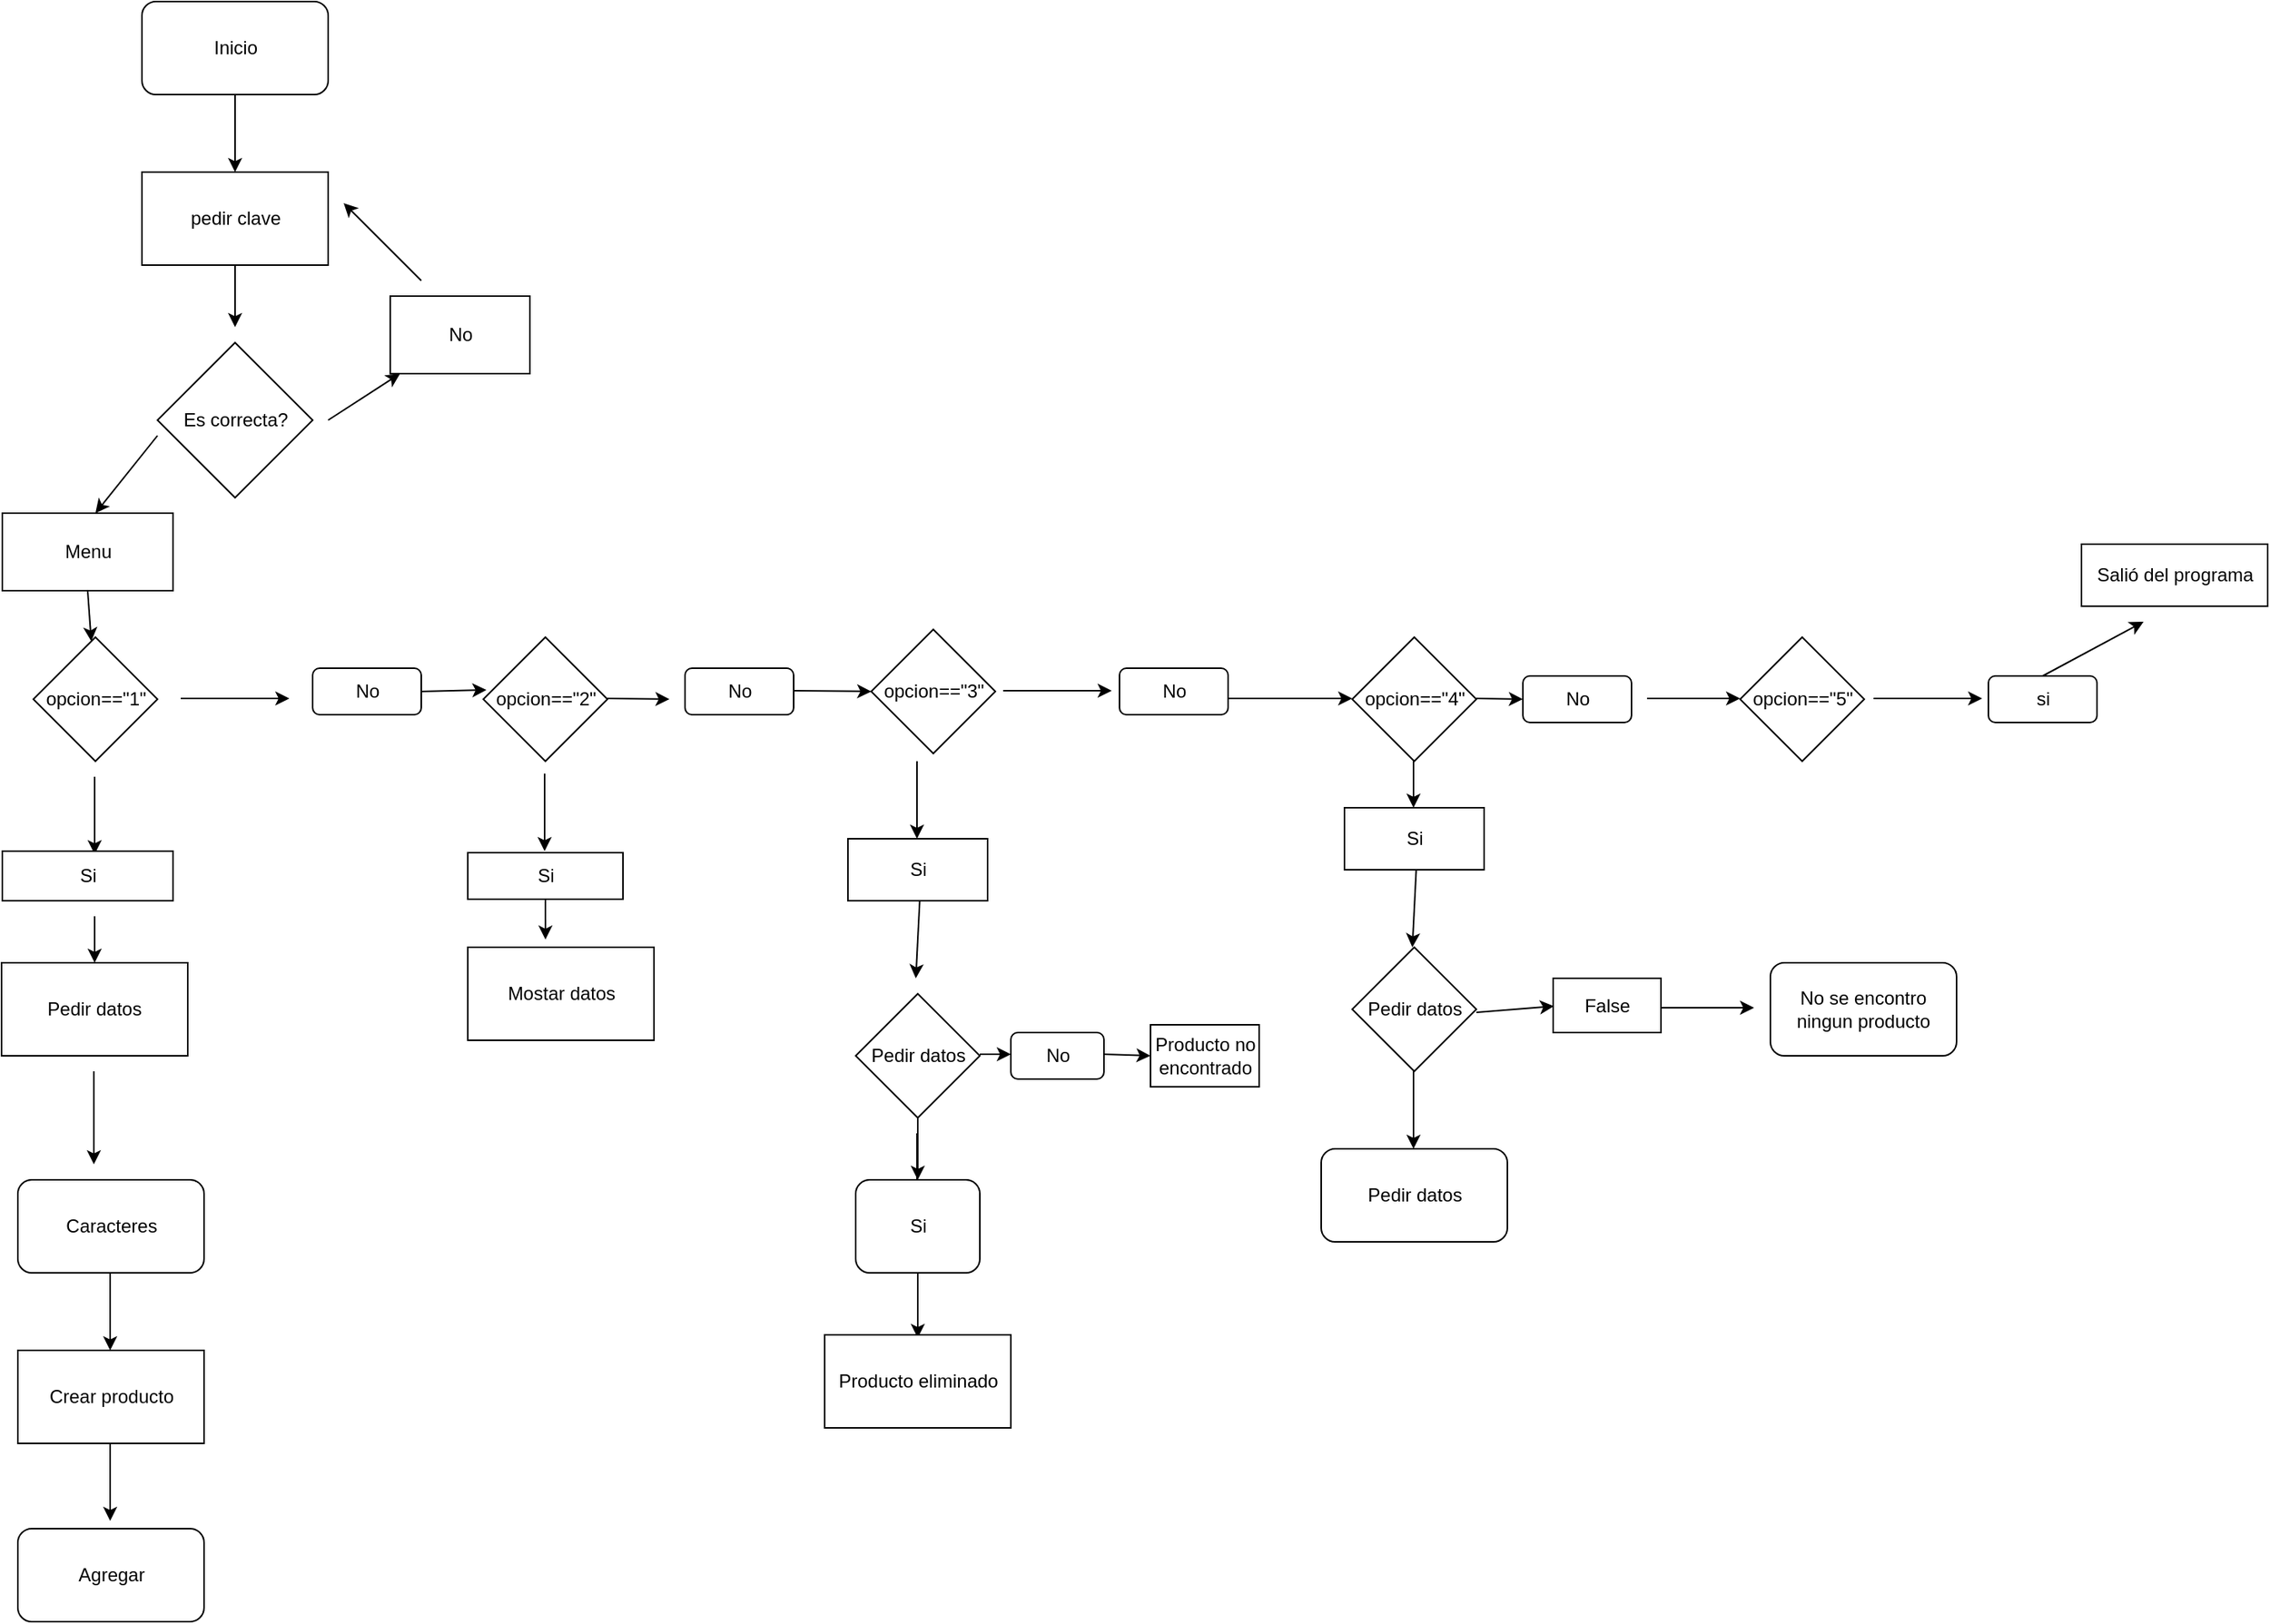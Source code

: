 <mxfile version="21.6.6" type="github">
  <diagram name="Página-1" id="e9P6xT124fhODhYAZstE">
    <mxGraphModel dx="1748" dy="956" grid="1" gridSize="10" guides="1" tooltips="1" connect="1" arrows="1" fold="1" page="1" pageScale="1" pageWidth="827" pageHeight="1169" math="0" shadow="0">
      <root>
        <mxCell id="0" />
        <mxCell id="1" parent="0" />
        <mxCell id="UIDOPBDUP9PAsxqYZ2E6-2" style="edgeStyle=orthogonalEdgeStyle;rounded=0;orthogonalLoop=1;jettySize=auto;html=1;exitX=0.5;exitY=1;exitDx=0;exitDy=0;" edge="1" parent="1" source="UIDOPBDUP9PAsxqYZ2E6-1">
          <mxGeometry relative="1" as="geometry">
            <mxPoint x="160.5" y="205" as="targetPoint" />
          </mxGeometry>
        </mxCell>
        <mxCell id="UIDOPBDUP9PAsxqYZ2E6-1" value="Inicio " style="rounded=1;whiteSpace=wrap;html=1;" vertex="1" parent="1">
          <mxGeometry x="100.5" y="95" width="120" height="60" as="geometry" />
        </mxCell>
        <mxCell id="UIDOPBDUP9PAsxqYZ2E6-5" style="edgeStyle=orthogonalEdgeStyle;rounded=0;orthogonalLoop=1;jettySize=auto;html=1;exitX=0.5;exitY=1;exitDx=0;exitDy=0;" edge="1" parent="1" source="UIDOPBDUP9PAsxqYZ2E6-3">
          <mxGeometry relative="1" as="geometry">
            <mxPoint x="160.5" y="305" as="targetPoint" />
          </mxGeometry>
        </mxCell>
        <mxCell id="UIDOPBDUP9PAsxqYZ2E6-3" value="pedir clave" style="rounded=0;whiteSpace=wrap;html=1;" vertex="1" parent="1">
          <mxGeometry x="100.5" y="205" width="120" height="60" as="geometry" />
        </mxCell>
        <mxCell id="UIDOPBDUP9PAsxqYZ2E6-4" value="Es correcta?" style="rhombus;whiteSpace=wrap;html=1;" vertex="1" parent="1">
          <mxGeometry x="110.5" y="315" width="100" height="100" as="geometry" />
        </mxCell>
        <mxCell id="UIDOPBDUP9PAsxqYZ2E6-7" value="" style="endArrow=classic;html=1;rounded=0;" edge="1" parent="1" target="UIDOPBDUP9PAsxqYZ2E6-8">
          <mxGeometry width="50" height="50" relative="1" as="geometry">
            <mxPoint x="220.5" y="365" as="sourcePoint" />
            <mxPoint x="270.5" y="335" as="targetPoint" />
            <Array as="points">
              <mxPoint x="220.5" y="365" />
            </Array>
          </mxGeometry>
        </mxCell>
        <mxCell id="UIDOPBDUP9PAsxqYZ2E6-8" value="No" style="rounded=0;whiteSpace=wrap;html=1;" vertex="1" parent="1">
          <mxGeometry x="260.5" y="285" width="90" height="50" as="geometry" />
        </mxCell>
        <mxCell id="UIDOPBDUP9PAsxqYZ2E6-9" value="" style="endArrow=classic;html=1;rounded=0;" edge="1" parent="1">
          <mxGeometry width="50" height="50" relative="1" as="geometry">
            <mxPoint x="280.5" y="275" as="sourcePoint" />
            <mxPoint x="230.5" y="225" as="targetPoint" />
          </mxGeometry>
        </mxCell>
        <mxCell id="UIDOPBDUP9PAsxqYZ2E6-10" value="" style="endArrow=classic;html=1;rounded=0;" edge="1" parent="1">
          <mxGeometry width="50" height="50" relative="1" as="geometry">
            <mxPoint x="110.5" y="375" as="sourcePoint" />
            <mxPoint x="70.5" y="425" as="targetPoint" />
          </mxGeometry>
        </mxCell>
        <mxCell id="UIDOPBDUP9PAsxqYZ2E6-12" value="Menu" style="rounded=0;whiteSpace=wrap;html=1;" vertex="1" parent="1">
          <mxGeometry x="10.5" y="425" width="110" height="50" as="geometry" />
        </mxCell>
        <mxCell id="UIDOPBDUP9PAsxqYZ2E6-13" value="opcion==&quot;1&quot;" style="rhombus;whiteSpace=wrap;html=1;" vertex="1" parent="1">
          <mxGeometry x="30.5" y="505" width="80" height="80" as="geometry" />
        </mxCell>
        <mxCell id="UIDOPBDUP9PAsxqYZ2E6-18" value="" style="endArrow=classic;html=1;rounded=0;exitX=0.5;exitY=1;exitDx=0;exitDy=0;" edge="1" parent="1" source="UIDOPBDUP9PAsxqYZ2E6-12" target="UIDOPBDUP9PAsxqYZ2E6-13">
          <mxGeometry width="50" height="50" relative="1" as="geometry">
            <mxPoint x="270.5" y="455" as="sourcePoint" />
            <mxPoint x="270.5" y="515" as="targetPoint" />
          </mxGeometry>
        </mxCell>
        <mxCell id="UIDOPBDUP9PAsxqYZ2E6-19" value="" style="endArrow=classic;html=1;rounded=0;" edge="1" parent="1">
          <mxGeometry width="50" height="50" relative="1" as="geometry">
            <mxPoint x="125.5" y="544.5" as="sourcePoint" />
            <mxPoint x="195.5" y="544.5" as="targetPoint" />
          </mxGeometry>
        </mxCell>
        <mxCell id="UIDOPBDUP9PAsxqYZ2E6-20" value="No" style="rounded=1;whiteSpace=wrap;html=1;" vertex="1" parent="1">
          <mxGeometry x="210.5" y="525" width="70" height="30" as="geometry" />
        </mxCell>
        <mxCell id="UIDOPBDUP9PAsxqYZ2E6-21" value="opcion==&quot;2&quot;" style="rhombus;whiteSpace=wrap;html=1;" vertex="1" parent="1">
          <mxGeometry x="320.5" y="505" width="80" height="80" as="geometry" />
        </mxCell>
        <mxCell id="UIDOPBDUP9PAsxqYZ2E6-22" value="" style="endArrow=classic;html=1;rounded=0;" edge="1" parent="1">
          <mxGeometry width="50" height="50" relative="1" as="geometry">
            <mxPoint x="400.5" y="544.5" as="sourcePoint" />
            <mxPoint x="440.5" y="545" as="targetPoint" />
          </mxGeometry>
        </mxCell>
        <mxCell id="UIDOPBDUP9PAsxqYZ2E6-23" value="No" style="rounded=1;whiteSpace=wrap;html=1;" vertex="1" parent="1">
          <mxGeometry x="450.5" y="525" width="70" height="30" as="geometry" />
        </mxCell>
        <mxCell id="UIDOPBDUP9PAsxqYZ2E6-24" value="" style="endArrow=classic;html=1;rounded=0;entryX=0.025;entryY=0.425;entryDx=0;entryDy=0;entryPerimeter=0;" edge="1" parent="1" target="UIDOPBDUP9PAsxqYZ2E6-21">
          <mxGeometry width="50" height="50" relative="1" as="geometry">
            <mxPoint x="280.5" y="540" as="sourcePoint" />
            <mxPoint x="310.5" y="540" as="targetPoint" />
          </mxGeometry>
        </mxCell>
        <mxCell id="UIDOPBDUP9PAsxqYZ2E6-25" value="opcion==&quot;3&quot;" style="rhombus;whiteSpace=wrap;html=1;" vertex="1" parent="1">
          <mxGeometry x="570.5" y="500" width="80" height="80" as="geometry" />
        </mxCell>
        <mxCell id="UIDOPBDUP9PAsxqYZ2E6-26" value="" style="endArrow=classic;html=1;rounded=0;" edge="1" parent="1">
          <mxGeometry width="50" height="50" relative="1" as="geometry">
            <mxPoint x="655.5" y="539.5" as="sourcePoint" />
            <mxPoint x="725.5" y="539.5" as="targetPoint" />
          </mxGeometry>
        </mxCell>
        <mxCell id="UIDOPBDUP9PAsxqYZ2E6-27" value="No" style="rounded=1;whiteSpace=wrap;html=1;" vertex="1" parent="1">
          <mxGeometry x="730.5" y="525" width="70" height="30" as="geometry" />
        </mxCell>
        <mxCell id="UIDOPBDUP9PAsxqYZ2E6-28" value="" style="endArrow=classic;html=1;rounded=0;entryX=0;entryY=0.5;entryDx=0;entryDy=0;" edge="1" parent="1" target="UIDOPBDUP9PAsxqYZ2E6-25">
          <mxGeometry width="50" height="50" relative="1" as="geometry">
            <mxPoint x="520.5" y="539.5" as="sourcePoint" />
            <mxPoint x="550.5" y="539.5" as="targetPoint" />
          </mxGeometry>
        </mxCell>
        <mxCell id="UIDOPBDUP9PAsxqYZ2E6-29" value="opcion==&quot;4&quot;" style="rhombus;whiteSpace=wrap;html=1;" vertex="1" parent="1">
          <mxGeometry x="880.5" y="505" width="80" height="80" as="geometry" />
        </mxCell>
        <mxCell id="UIDOPBDUP9PAsxqYZ2E6-30" value="" style="endArrow=classic;html=1;rounded=0;" edge="1" parent="1">
          <mxGeometry width="50" height="50" relative="1" as="geometry">
            <mxPoint x="960.5" y="544.5" as="sourcePoint" />
            <mxPoint x="990.5" y="545" as="targetPoint" />
          </mxGeometry>
        </mxCell>
        <mxCell id="UIDOPBDUP9PAsxqYZ2E6-31" value="No" style="rounded=1;whiteSpace=wrap;html=1;" vertex="1" parent="1">
          <mxGeometry x="990.5" y="530" width="70" height="30" as="geometry" />
        </mxCell>
        <mxCell id="UIDOPBDUP9PAsxqYZ2E6-32" value="opcion==&quot;5&quot;" style="rhombus;whiteSpace=wrap;html=1;" vertex="1" parent="1">
          <mxGeometry x="1130.5" y="505" width="80" height="80" as="geometry" />
        </mxCell>
        <mxCell id="UIDOPBDUP9PAsxqYZ2E6-33" value="" style="endArrow=classic;html=1;rounded=0;" edge="1" parent="1">
          <mxGeometry width="50" height="50" relative="1" as="geometry">
            <mxPoint x="1216.5" y="544.5" as="sourcePoint" />
            <mxPoint x="1286.5" y="544.5" as="targetPoint" />
          </mxGeometry>
        </mxCell>
        <mxCell id="UIDOPBDUP9PAsxqYZ2E6-34" value="si" style="rounded=1;whiteSpace=wrap;html=1;" vertex="1" parent="1">
          <mxGeometry x="1290.5" y="530" width="70" height="30" as="geometry" />
        </mxCell>
        <mxCell id="UIDOPBDUP9PAsxqYZ2E6-35" value="" style="endArrow=classic;html=1;rounded=0;" edge="1" parent="1">
          <mxGeometry width="50" height="50" relative="1" as="geometry">
            <mxPoint x="1070.5" y="544.5" as="sourcePoint" />
            <mxPoint x="1130.5" y="544.5" as="targetPoint" />
          </mxGeometry>
        </mxCell>
        <mxCell id="UIDOPBDUP9PAsxqYZ2E6-37" value="Salió del programa" style="rounded=0;whiteSpace=wrap;html=1;" vertex="1" parent="1">
          <mxGeometry x="1350.5" y="445" width="120" height="40" as="geometry" />
        </mxCell>
        <mxCell id="UIDOPBDUP9PAsxqYZ2E6-38" value="" style="endArrow=classic;html=1;rounded=0;" edge="1" parent="1">
          <mxGeometry width="50" height="50" relative="1" as="geometry">
            <mxPoint x="70" y="595" as="sourcePoint" />
            <mxPoint x="70" y="645" as="targetPoint" />
          </mxGeometry>
        </mxCell>
        <mxCell id="UIDOPBDUP9PAsxqYZ2E6-42" value="Si" style="rounded=0;whiteSpace=wrap;html=1;" vertex="1" parent="1">
          <mxGeometry x="10.5" y="643" width="110" height="32" as="geometry" />
        </mxCell>
        <mxCell id="UIDOPBDUP9PAsxqYZ2E6-43" value="" style="endArrow=classic;html=1;rounded=0;" edge="1" parent="1" target="UIDOPBDUP9PAsxqYZ2E6-44">
          <mxGeometry width="50" height="50" relative="1" as="geometry">
            <mxPoint x="70" y="685" as="sourcePoint" />
            <mxPoint x="70" y="745" as="targetPoint" />
          </mxGeometry>
        </mxCell>
        <mxCell id="UIDOPBDUP9PAsxqYZ2E6-44" value="Pedir datos" style="rounded=0;whiteSpace=wrap;html=1;" vertex="1" parent="1">
          <mxGeometry x="10" y="715" width="120" height="60" as="geometry" />
        </mxCell>
        <mxCell id="UIDOPBDUP9PAsxqYZ2E6-45" value="" style="endArrow=classic;html=1;rounded=0;" edge="1" parent="1">
          <mxGeometry width="50" height="50" relative="1" as="geometry">
            <mxPoint x="69.5" y="785" as="sourcePoint" />
            <mxPoint x="69.5" y="845" as="targetPoint" />
          </mxGeometry>
        </mxCell>
        <mxCell id="UIDOPBDUP9PAsxqYZ2E6-46" value="Caracteres" style="rounded=1;whiteSpace=wrap;html=1;" vertex="1" parent="1">
          <mxGeometry x="20.5" y="855" width="120" height="60" as="geometry" />
        </mxCell>
        <mxCell id="UIDOPBDUP9PAsxqYZ2E6-47" value="" style="endArrow=classic;html=1;rounded=0;" edge="1" parent="1">
          <mxGeometry width="50" height="50" relative="1" as="geometry">
            <mxPoint x="80" y="915" as="sourcePoint" />
            <mxPoint x="80" y="965" as="targetPoint" />
          </mxGeometry>
        </mxCell>
        <mxCell id="UIDOPBDUP9PAsxqYZ2E6-48" value="Crear producto" style="rounded=0;whiteSpace=wrap;html=1;" vertex="1" parent="1">
          <mxGeometry x="20.5" y="965" width="120" height="60" as="geometry" />
        </mxCell>
        <mxCell id="UIDOPBDUP9PAsxqYZ2E6-50" value="" style="endArrow=classic;html=1;rounded=0;" edge="1" parent="1">
          <mxGeometry width="50" height="50" relative="1" as="geometry">
            <mxPoint x="80" y="1025" as="sourcePoint" />
            <mxPoint x="80" y="1075" as="targetPoint" />
          </mxGeometry>
        </mxCell>
        <mxCell id="UIDOPBDUP9PAsxqYZ2E6-51" value="Agregar" style="rounded=1;whiteSpace=wrap;html=1;" vertex="1" parent="1">
          <mxGeometry x="20.5" y="1080" width="120" height="60" as="geometry" />
        </mxCell>
        <mxCell id="UIDOPBDUP9PAsxqYZ2E6-52" value="" style="endArrow=classic;html=1;rounded=0;" edge="1" parent="1">
          <mxGeometry width="50" height="50" relative="1" as="geometry">
            <mxPoint x="360" y="593" as="sourcePoint" />
            <mxPoint x="360" y="643" as="targetPoint" />
          </mxGeometry>
        </mxCell>
        <mxCell id="UIDOPBDUP9PAsxqYZ2E6-53" value="Si" style="rounded=0;whiteSpace=wrap;html=1;" vertex="1" parent="1">
          <mxGeometry x="310.5" y="644" width="100" height="30" as="geometry" />
        </mxCell>
        <mxCell id="UIDOPBDUP9PAsxqYZ2E6-54" value="Mostar datos" style="rounded=0;whiteSpace=wrap;html=1;" vertex="1" parent="1">
          <mxGeometry x="310.5" y="705" width="120" height="60" as="geometry" />
        </mxCell>
        <mxCell id="UIDOPBDUP9PAsxqYZ2E6-56" value="" style="endArrow=classic;html=1;rounded=0;entryX=0.417;entryY=-0.083;entryDx=0;entryDy=0;entryPerimeter=0;" edge="1" parent="1" target="UIDOPBDUP9PAsxqYZ2E6-54">
          <mxGeometry width="50" height="50" relative="1" as="geometry">
            <mxPoint x="360.5" y="674" as="sourcePoint" />
            <mxPoint x="410.5" y="624" as="targetPoint" />
          </mxGeometry>
        </mxCell>
        <mxCell id="UIDOPBDUP9PAsxqYZ2E6-57" value="" style="endArrow=classic;html=1;rounded=0;" edge="1" parent="1">
          <mxGeometry width="50" height="50" relative="1" as="geometry">
            <mxPoint x="600" y="585" as="sourcePoint" />
            <mxPoint x="600" y="635" as="targetPoint" />
          </mxGeometry>
        </mxCell>
        <mxCell id="UIDOPBDUP9PAsxqYZ2E6-59" value="Si" style="rounded=0;whiteSpace=wrap;html=1;" vertex="1" parent="1">
          <mxGeometry x="555.5" y="635" width="90" height="40" as="geometry" />
        </mxCell>
        <mxCell id="UIDOPBDUP9PAsxqYZ2E6-61" value="" style="endArrow=classic;html=1;rounded=0;entryX=0.25;entryY=0;entryDx=0;entryDy=0;" edge="1" parent="1">
          <mxGeometry width="50" height="50" relative="1" as="geometry">
            <mxPoint x="601.75" y="675" as="sourcePoint" />
            <mxPoint x="599.25" y="725" as="targetPoint" />
          </mxGeometry>
        </mxCell>
        <mxCell id="UIDOPBDUP9PAsxqYZ2E6-79" value="" style="edgeStyle=orthogonalEdgeStyle;rounded=0;orthogonalLoop=1;jettySize=auto;html=1;" edge="1" parent="1" source="UIDOPBDUP9PAsxqYZ2E6-63" target="UIDOPBDUP9PAsxqYZ2E6-66">
          <mxGeometry relative="1" as="geometry" />
        </mxCell>
        <mxCell id="UIDOPBDUP9PAsxqYZ2E6-63" value="Pedir datos" style="rhombus;whiteSpace=wrap;html=1;" vertex="1" parent="1">
          <mxGeometry x="560.5" y="735" width="80" height="80" as="geometry" />
        </mxCell>
        <mxCell id="UIDOPBDUP9PAsxqYZ2E6-65" value="" style="endArrow=classic;html=1;rounded=0;" edge="1" parent="1">
          <mxGeometry width="50" height="50" relative="1" as="geometry">
            <mxPoint x="600" y="825" as="sourcePoint" />
            <mxPoint x="600" y="875" as="targetPoint" />
          </mxGeometry>
        </mxCell>
        <mxCell id="UIDOPBDUP9PAsxqYZ2E6-66" value="Si" style="rounded=1;whiteSpace=wrap;html=1;direction=south;" vertex="1" parent="1">
          <mxGeometry x="560.5" y="855" width="80" height="60" as="geometry" />
        </mxCell>
        <mxCell id="UIDOPBDUP9PAsxqYZ2E6-67" value="No" style="rounded=1;whiteSpace=wrap;html=1;" vertex="1" parent="1">
          <mxGeometry x="660.5" y="760" width="60" height="30" as="geometry" />
        </mxCell>
        <mxCell id="UIDOPBDUP9PAsxqYZ2E6-68" value="Si" style="rounded=0;whiteSpace=wrap;html=1;" vertex="1" parent="1">
          <mxGeometry x="875.5" y="615" width="90" height="40" as="geometry" />
        </mxCell>
        <mxCell id="UIDOPBDUP9PAsxqYZ2E6-69" value="" style="endArrow=classic;html=1;rounded=0;entryX=0.25;entryY=0;entryDx=0;entryDy=0;" edge="1" parent="1">
          <mxGeometry width="50" height="50" relative="1" as="geometry">
            <mxPoint x="921.75" y="655" as="sourcePoint" />
            <mxPoint x="919.25" y="705" as="targetPoint" />
          </mxGeometry>
        </mxCell>
        <mxCell id="UIDOPBDUP9PAsxqYZ2E6-70" value="Pedir datos" style="rhombus;whiteSpace=wrap;html=1;" vertex="1" parent="1">
          <mxGeometry x="880.5" y="705" width="80" height="80" as="geometry" />
        </mxCell>
        <mxCell id="UIDOPBDUP9PAsxqYZ2E6-71" value="" style="endArrow=classic;html=1;rounded=0;" edge="1" parent="1">
          <mxGeometry width="50" height="50" relative="1" as="geometry">
            <mxPoint x="920" y="785" as="sourcePoint" />
            <mxPoint x="920" y="835" as="targetPoint" />
          </mxGeometry>
        </mxCell>
        <mxCell id="UIDOPBDUP9PAsxqYZ2E6-72" value="Pedir datos" style="rounded=1;whiteSpace=wrap;html=1;" vertex="1" parent="1">
          <mxGeometry x="860.5" y="835" width="120" height="60" as="geometry" />
        </mxCell>
        <mxCell id="UIDOPBDUP9PAsxqYZ2E6-73" value="No se encontro ningun producto" style="rounded=1;whiteSpace=wrap;html=1;" vertex="1" parent="1">
          <mxGeometry x="1150" y="715" width="120" height="60" as="geometry" />
        </mxCell>
        <mxCell id="UIDOPBDUP9PAsxqYZ2E6-78" value="" style="endArrow=classic;html=1;rounded=0;exitX=0.5;exitY=0;exitDx=0;exitDy=0;" edge="1" parent="1" source="UIDOPBDUP9PAsxqYZ2E6-34">
          <mxGeometry width="50" height="50" relative="1" as="geometry">
            <mxPoint x="1220.5" y="585" as="sourcePoint" />
            <mxPoint x="1390.5" y="495" as="targetPoint" />
          </mxGeometry>
        </mxCell>
        <mxCell id="UIDOPBDUP9PAsxqYZ2E6-80" value="" style="endArrow=classic;html=1;rounded=0;" edge="1" parent="1">
          <mxGeometry width="50" height="50" relative="1" as="geometry">
            <mxPoint x="600.5" y="915" as="sourcePoint" />
            <mxPoint x="600.5" y="957" as="targetPoint" />
          </mxGeometry>
        </mxCell>
        <mxCell id="UIDOPBDUP9PAsxqYZ2E6-81" value="Producto eliminado" style="rounded=0;whiteSpace=wrap;html=1;" vertex="1" parent="1">
          <mxGeometry x="540.5" y="955" width="120" height="60" as="geometry" />
        </mxCell>
        <mxCell id="UIDOPBDUP9PAsxqYZ2E6-82" value="" style="endArrow=classic;html=1;rounded=0;" edge="1" parent="1">
          <mxGeometry width="50" height="50" relative="1" as="geometry">
            <mxPoint x="720.5" y="774" as="sourcePoint" />
            <mxPoint x="750.5" y="775" as="targetPoint" />
          </mxGeometry>
        </mxCell>
        <mxCell id="UIDOPBDUP9PAsxqYZ2E6-83" value="" style="endArrow=classic;html=1;rounded=0;" edge="1" parent="1">
          <mxGeometry width="50" height="50" relative="1" as="geometry">
            <mxPoint x="640.5" y="774" as="sourcePoint" />
            <mxPoint x="660.5" y="774" as="targetPoint" />
          </mxGeometry>
        </mxCell>
        <mxCell id="UIDOPBDUP9PAsxqYZ2E6-84" value="Producto no encontrado" style="rounded=0;whiteSpace=wrap;html=1;" vertex="1" parent="1">
          <mxGeometry x="750.5" y="755" width="70" height="40" as="geometry" />
        </mxCell>
        <mxCell id="UIDOPBDUP9PAsxqYZ2E6-87" value="" style="endArrow=classic;html=1;rounded=0;" edge="1" parent="1">
          <mxGeometry width="50" height="50" relative="1" as="geometry">
            <mxPoint x="920" y="585" as="sourcePoint" />
            <mxPoint x="920" y="615" as="targetPoint" />
          </mxGeometry>
        </mxCell>
        <mxCell id="UIDOPBDUP9PAsxqYZ2E6-89" value="" style="endArrow=classic;html=1;rounded=0;" edge="1" parent="1">
          <mxGeometry width="50" height="50" relative="1" as="geometry">
            <mxPoint x="800.5" y="544.5" as="sourcePoint" />
            <mxPoint x="880.5" y="544.5" as="targetPoint" />
          </mxGeometry>
        </mxCell>
        <mxCell id="UIDOPBDUP9PAsxqYZ2E6-90" value="False" style="rounded=0;whiteSpace=wrap;html=1;" vertex="1" parent="1">
          <mxGeometry x="1010" y="725" width="69.5" height="35" as="geometry" />
        </mxCell>
        <mxCell id="UIDOPBDUP9PAsxqYZ2E6-91" value="" style="endArrow=classic;html=1;rounded=0;" edge="1" parent="1">
          <mxGeometry width="50" height="50" relative="1" as="geometry">
            <mxPoint x="960.5" y="747" as="sourcePoint" />
            <mxPoint x="1010.5" y="743" as="targetPoint" />
          </mxGeometry>
        </mxCell>
        <mxCell id="UIDOPBDUP9PAsxqYZ2E6-92" value="" style="endArrow=classic;html=1;rounded=0;" edge="1" parent="1">
          <mxGeometry width="50" height="50" relative="1" as="geometry">
            <mxPoint x="1079.5" y="744" as="sourcePoint" />
            <mxPoint x="1139.5" y="744" as="targetPoint" />
          </mxGeometry>
        </mxCell>
      </root>
    </mxGraphModel>
  </diagram>
</mxfile>

